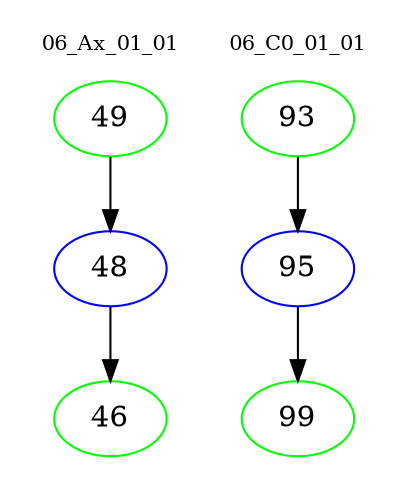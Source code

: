 digraph{
subgraph cluster_0 {
color = white
label = "06_Ax_01_01";
fontsize=10;
T0_49 [label="49", color="green"]
T0_49 -> T0_48 [color="black"]
T0_48 [label="48", color="blue"]
T0_48 -> T0_46 [color="black"]
T0_46 [label="46", color="green"]
}
subgraph cluster_1 {
color = white
label = "06_C0_01_01";
fontsize=10;
T1_93 [label="93", color="green"]
T1_93 -> T1_95 [color="black"]
T1_95 [label="95", color="blue"]
T1_95 -> T1_99 [color="black"]
T1_99 [label="99", color="green"]
}
}
